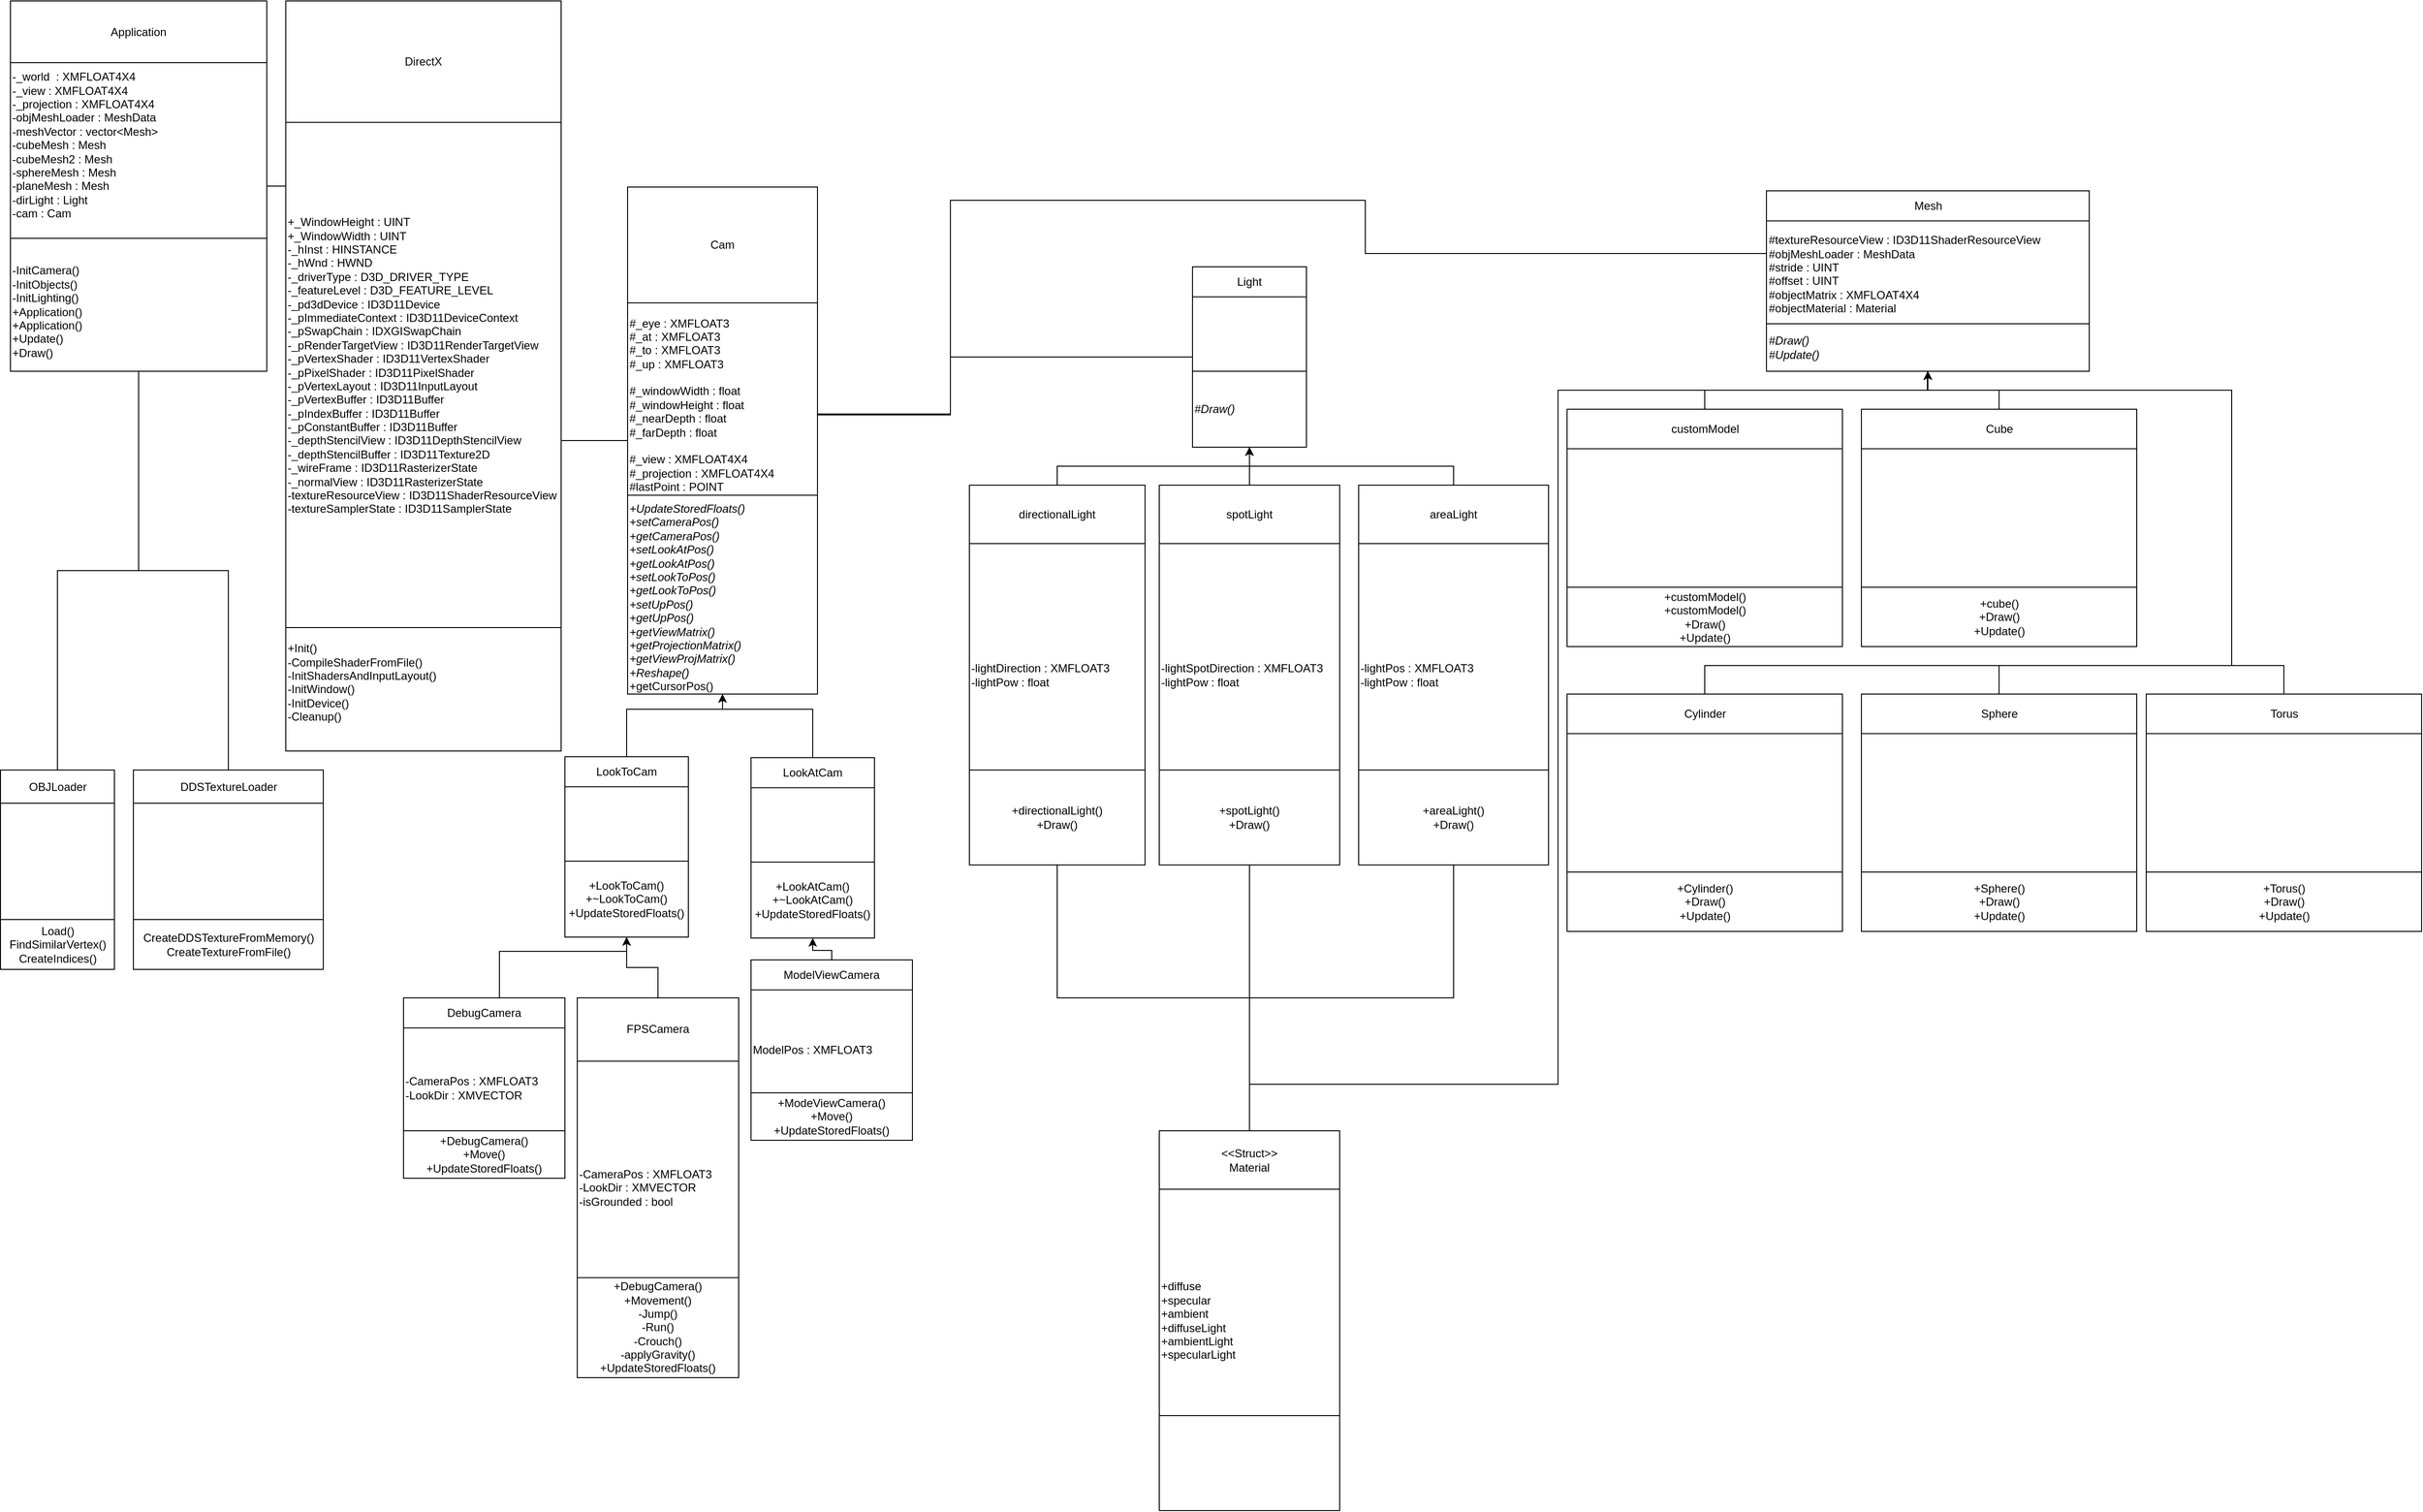 <mxfile version="12.2.3" type="device" pages="1"><diagram id="LLqWvEGZOglWhNDAQjaG" name="Page-1"><mxGraphModel dx="5723" dy="2089" grid="1" gridSize="10" guides="1" tooltips="1" connect="1" arrows="1" fold="1" page="1" pageScale="1" pageWidth="850" pageHeight="1100" math="0" shadow="0"><root><mxCell id="0"/><mxCell id="1" parent="0"/><mxCell id="8TOw1FQg_ZJDElLwQQZe-9" value="" style="group" parent="1" vertex="1" connectable="0"><mxGeometry x="-710.5" y="820" width="200" height="210" as="geometry"/></mxCell><mxCell id="8TOw1FQg_ZJDElLwQQZe-10" value="" style="rounded=0;whiteSpace=wrap;html=1;align=left;" parent="8TOw1FQg_ZJDElLwQQZe-9" vertex="1"><mxGeometry width="200" height="210" as="geometry"/></mxCell><mxCell id="8TOw1FQg_ZJDElLwQQZe-11" value="DDSTextureLoader" style="rounded=0;whiteSpace=wrap;html=1;" parent="8TOw1FQg_ZJDElLwQQZe-9" vertex="1"><mxGeometry width="200" height="35.0" as="geometry"/></mxCell><mxCell id="8TOw1FQg_ZJDElLwQQZe-12" value="CreateDDSTextureFromMemory()&lt;br&gt;CreateTextureFromFile()" style="rounded=0;whiteSpace=wrap;html=1;" parent="8TOw1FQg_ZJDElLwQQZe-9" vertex="1"><mxGeometry y="157.5" width="200" height="52.5" as="geometry"/></mxCell><mxCell id="8TOw1FQg_ZJDElLwQQZe-13" value="" style="group" parent="1" vertex="1" connectable="0"><mxGeometry x="-850.5" y="820" width="120" height="210" as="geometry"/></mxCell><mxCell id="8TOw1FQg_ZJDElLwQQZe-14" value="" style="rounded=0;whiteSpace=wrap;html=1;align=left;" parent="8TOw1FQg_ZJDElLwQQZe-13" vertex="1"><mxGeometry width="120" height="210.0" as="geometry"/></mxCell><mxCell id="8TOw1FQg_ZJDElLwQQZe-15" value="OBJLoader" style="rounded=0;whiteSpace=wrap;html=1;" parent="8TOw1FQg_ZJDElLwQQZe-13" vertex="1"><mxGeometry width="120" height="35" as="geometry"/></mxCell><mxCell id="8TOw1FQg_ZJDElLwQQZe-16" value="Load()&lt;br&gt;FindSimilarVertex()&lt;br&gt;CreateIndices()" style="rounded=0;whiteSpace=wrap;html=1;" parent="8TOw1FQg_ZJDElLwQQZe-13" vertex="1"><mxGeometry y="157.5" width="120" height="52.5" as="geometry"/></mxCell><mxCell id="8TOw1FQg_ZJDElLwQQZe-21" value="" style="group;verticalAlign=top;" parent="1" vertex="1" connectable="0"><mxGeometry x="405" y="290" width="120" height="190" as="geometry"/></mxCell><mxCell id="8TOw1FQg_ZJDElLwQQZe-22" value="" style="rounded=0;whiteSpace=wrap;html=1;align=left;" parent="8TOw1FQg_ZJDElLwQQZe-21" vertex="1"><mxGeometry width="120" height="190" as="geometry"/></mxCell><mxCell id="8TOw1FQg_ZJDElLwQQZe-23" value="Light" style="rounded=0;whiteSpace=wrap;html=1;" parent="8TOw1FQg_ZJDElLwQQZe-21" vertex="1"><mxGeometry width="120" height="31.667" as="geometry"/></mxCell><mxCell id="8TOw1FQg_ZJDElLwQQZe-24" value="&lt;i&gt;#Draw()&lt;/i&gt;" style="rounded=0;whiteSpace=wrap;html=1;align=left;" parent="8TOw1FQg_ZJDElLwQQZe-21" vertex="1"><mxGeometry y="110" width="120" height="80" as="geometry"/></mxCell><mxCell id="8TOw1FQg_ZJDElLwQQZe-25" value="" style="group;verticalAlign=top;" parent="1" vertex="1" connectable="0"><mxGeometry x="1009.5" y="210" width="340" height="190" as="geometry"/></mxCell><mxCell id="8TOw1FQg_ZJDElLwQQZe-26" value="&lt;div&gt;#textureResourceView : ID3D11ShaderResourceView&lt;/div&gt;&lt;div&gt;#objMeshLoader : MeshData&lt;/div&gt;&lt;div&gt;#stride : UINT&lt;/div&gt;&lt;div&gt;#offset : UINT&lt;/div&gt;&lt;div&gt;#objectMatrix : XMFLOAT4X4&lt;/div&gt;&lt;div&gt;#objectMaterial : Material&lt;/div&gt;&lt;div&gt;&lt;br style=&quot;white-space: normal&quot;&gt;&lt;/div&gt;" style="rounded=0;whiteSpace=wrap;html=1;align=left;" parent="8TOw1FQg_ZJDElLwQQZe-25" vertex="1"><mxGeometry width="340" height="190" as="geometry"/></mxCell><mxCell id="8TOw1FQg_ZJDElLwQQZe-27" value="Mesh" style="rounded=0;whiteSpace=wrap;html=1;" parent="8TOw1FQg_ZJDElLwQQZe-25" vertex="1"><mxGeometry width="340" height="31.667" as="geometry"/></mxCell><mxCell id="8TOw1FQg_ZJDElLwQQZe-28" value="&lt;i&gt;#Draw()&lt;br&gt;#Update()&lt;/i&gt;" style="rounded=0;whiteSpace=wrap;html=1;align=left;" parent="8TOw1FQg_ZJDElLwQQZe-25" vertex="1"><mxGeometry y="140" width="340" height="50" as="geometry"/></mxCell><mxCell id="8TOw1FQg_ZJDElLwQQZe-29" value="" style="group;align=left;" parent="1" vertex="1" connectable="0"><mxGeometry x="799.5" y="440" width="290" height="250" as="geometry"/></mxCell><mxCell id="8TOw1FQg_ZJDElLwQQZe-30" value="&lt;div&gt;&lt;br&gt;&lt;/div&gt;" style="rounded=0;whiteSpace=wrap;html=1;align=left;" parent="8TOw1FQg_ZJDElLwQQZe-29" vertex="1"><mxGeometry width="290" height="250.0" as="geometry"/></mxCell><mxCell id="8TOw1FQg_ZJDElLwQQZe-31" value="customModel" style="rounded=0;whiteSpace=wrap;html=1;" parent="8TOw1FQg_ZJDElLwQQZe-29" vertex="1"><mxGeometry width="290" height="41.667" as="geometry"/></mxCell><mxCell id="8TOw1FQg_ZJDElLwQQZe-32" value="&lt;div&gt;+customModel()&lt;/div&gt;&lt;div&gt;+customModel()&lt;/div&gt;&lt;div&gt;+Draw()&lt;/div&gt;&lt;div&gt;+Update()&lt;/div&gt;" style="rounded=0;whiteSpace=wrap;html=1;" parent="8TOw1FQg_ZJDElLwQQZe-29" vertex="1"><mxGeometry y="187.5" width="290" height="62.5" as="geometry"/></mxCell><mxCell id="8TOw1FQg_ZJDElLwQQZe-45" value="" style="group;verticalAlign=top;align=left;horizontal=1;" parent="1" vertex="1" connectable="0"><mxGeometry x="170" y="520" width="185" height="400" as="geometry"/></mxCell><mxCell id="8TOw1FQg_ZJDElLwQQZe-46" value="&lt;div&gt;-lightDirection : XMFLOAT3&lt;/div&gt;&lt;div&gt;-lightPow : float&lt;/div&gt;" style="rounded=0;whiteSpace=wrap;html=1;align=left;" parent="8TOw1FQg_ZJDElLwQQZe-45" vertex="1"><mxGeometry width="185" height="400.0" as="geometry"/></mxCell><mxCell id="8TOw1FQg_ZJDElLwQQZe-47" value="directionalLight" style="rounded=0;whiteSpace=wrap;html=1;" parent="8TOw1FQg_ZJDElLwQQZe-45" vertex="1"><mxGeometry width="185" height="61.538" as="geometry"/></mxCell><mxCell id="8TOw1FQg_ZJDElLwQQZe-48" value="+directionalLight()&lt;br&gt;+Draw()" style="rounded=0;whiteSpace=wrap;html=1;" parent="8TOw1FQg_ZJDElLwQQZe-45" vertex="1"><mxGeometry y="300" width="185" height="100.0" as="geometry"/></mxCell><mxCell id="8TOw1FQg_ZJDElLwQQZe-57" value="" style="group;align=left;labelPosition=left;verticalLabelPosition=middle;verticalAlign=top;" parent="1" vertex="1" connectable="0"><mxGeometry x="-840" y="10" width="270" height="390" as="geometry"/></mxCell><mxCell id="8TOw1FQg_ZJDElLwQQZe-58" value="&lt;div style=&quot;white-space: normal&quot;&gt;&lt;div&gt;&lt;br&gt;&lt;/div&gt;&lt;div&gt;-_world&amp;nbsp; : XMFLOAT4X4&lt;/div&gt;&lt;div&gt;-_view : XMFLOAT4X4&lt;/div&gt;&lt;div&gt;-_projection : XMFLOAT4X4&lt;/div&gt;&lt;div&gt;-objMeshLoader : MeshData&lt;/div&gt;&lt;div&gt;-meshVector : vector&amp;lt;Mesh&amp;gt;&lt;/div&gt;&lt;div&gt;-cubeMesh : Mesh&lt;/div&gt;&lt;div&gt;-cubeMesh2 : Mesh&lt;/div&gt;&lt;div&gt;-sphereMesh : Mesh&lt;/div&gt;&lt;div&gt;-planeMesh : Mesh&lt;/div&gt;&lt;div&gt;-dirLight : Light&lt;/div&gt;&lt;div&gt;-cam : Cam&lt;/div&gt;&lt;div&gt;&lt;br&gt;&lt;/div&gt;&lt;div&gt;&lt;br&gt;&lt;/div&gt;&lt;div&gt;&lt;br&gt;&lt;/div&gt;&lt;div&gt;&lt;br&gt;&lt;/div&gt;&lt;div&gt;&lt;br&gt;&lt;/div&gt;&lt;div&gt;&lt;br&gt;&lt;/div&gt;&lt;div&gt;&lt;br&gt;&lt;/div&gt;&lt;/div&gt;" style="rounded=0;whiteSpace=wrap;html=1;align=left;" parent="8TOw1FQg_ZJDElLwQQZe-57" vertex="1"><mxGeometry width="270" height="390.0" as="geometry"/></mxCell><mxCell id="8TOw1FQg_ZJDElLwQQZe-59" value="Application" style="rounded=0;whiteSpace=wrap;html=1;" parent="8TOw1FQg_ZJDElLwQQZe-57" vertex="1"><mxGeometry width="270" height="65.0" as="geometry"/></mxCell><mxCell id="8TOw1FQg_ZJDElLwQQZe-60" value="&lt;div style=&quot;white-space: normal&quot;&gt;&lt;br&gt;&lt;/div&gt;&lt;div style=&quot;white-space: normal&quot;&gt;-InitCamera()&lt;/div&gt;&lt;div style=&quot;white-space: normal&quot;&gt;-InitObjects()&lt;/div&gt;&lt;div style=&quot;white-space: normal&quot;&gt;-InitLighting()&lt;/div&gt;&lt;div style=&quot;white-space: normal&quot;&gt;+Application()&lt;/div&gt;&lt;div style=&quot;white-space: normal&quot;&gt;+Application()&lt;/div&gt;&lt;div style=&quot;white-space: normal&quot;&gt;+Update()&lt;/div&gt;&lt;div style=&quot;white-space: normal&quot;&gt;+Draw()&lt;/div&gt;" style="rounded=0;whiteSpace=wrap;html=1;align=left;" parent="8TOw1FQg_ZJDElLwQQZe-57" vertex="1"><mxGeometry y="250" width="270" height="140" as="geometry"/></mxCell><mxCell id="8TOw1FQg_ZJDElLwQQZe-64" value="" style="group;align=left;" parent="1" vertex="1" connectable="0"><mxGeometry x="1109.5" y="440" width="290" height="250" as="geometry"/></mxCell><mxCell id="8TOw1FQg_ZJDElLwQQZe-65" value="&lt;div&gt;&lt;br&gt;&lt;/div&gt;" style="rounded=0;whiteSpace=wrap;html=1;align=left;" parent="8TOw1FQg_ZJDElLwQQZe-64" vertex="1"><mxGeometry width="290" height="250.0" as="geometry"/></mxCell><mxCell id="8TOw1FQg_ZJDElLwQQZe-66" value="Cube" style="rounded=0;whiteSpace=wrap;html=1;" parent="8TOw1FQg_ZJDElLwQQZe-64" vertex="1"><mxGeometry width="290" height="41.667" as="geometry"/></mxCell><mxCell id="8TOw1FQg_ZJDElLwQQZe-67" value="&lt;div&gt;+cube()&lt;/div&gt;&lt;div&gt;+Draw()&lt;/div&gt;&lt;div&gt;+Update()&lt;/div&gt;" style="rounded=0;whiteSpace=wrap;html=1;" parent="8TOw1FQg_ZJDElLwQQZe-64" vertex="1"><mxGeometry y="187.5" width="290" height="62.5" as="geometry"/></mxCell><mxCell id="8TOw1FQg_ZJDElLwQQZe-68" value="" style="group;align=left;" parent="1" vertex="1" connectable="0"><mxGeometry x="799.5" y="740" width="290" height="250" as="geometry"/></mxCell><mxCell id="8TOw1FQg_ZJDElLwQQZe-69" value="&lt;div&gt;&lt;br&gt;&lt;/div&gt;" style="rounded=0;whiteSpace=wrap;html=1;align=left;" parent="8TOw1FQg_ZJDElLwQQZe-68" vertex="1"><mxGeometry width="290" height="250.0" as="geometry"/></mxCell><mxCell id="8TOw1FQg_ZJDElLwQQZe-70" value="Cylinder" style="rounded=0;whiteSpace=wrap;html=1;" parent="8TOw1FQg_ZJDElLwQQZe-68" vertex="1"><mxGeometry width="290" height="41.667" as="geometry"/></mxCell><mxCell id="8TOw1FQg_ZJDElLwQQZe-71" value="&lt;div&gt;+Cylinder()&lt;/div&gt;&lt;div&gt;+Draw()&lt;/div&gt;&lt;div&gt;+Update()&lt;/div&gt;" style="rounded=0;whiteSpace=wrap;html=1;" parent="8TOw1FQg_ZJDElLwQQZe-68" vertex="1"><mxGeometry y="187.5" width="290" height="62.5" as="geometry"/></mxCell><mxCell id="8TOw1FQg_ZJDElLwQQZe-72" value="" style="group;align=left;" parent="1" vertex="1" connectable="0"><mxGeometry x="1109.5" y="740" width="290" height="250" as="geometry"/></mxCell><mxCell id="8TOw1FQg_ZJDElLwQQZe-73" value="&lt;div&gt;&lt;br&gt;&lt;/div&gt;" style="rounded=0;whiteSpace=wrap;html=1;align=left;" parent="8TOw1FQg_ZJDElLwQQZe-72" vertex="1"><mxGeometry width="290" height="250.0" as="geometry"/></mxCell><mxCell id="8TOw1FQg_ZJDElLwQQZe-74" value="Sphere" style="rounded=0;whiteSpace=wrap;html=1;" parent="8TOw1FQg_ZJDElLwQQZe-72" vertex="1"><mxGeometry width="290" height="41.667" as="geometry"/></mxCell><mxCell id="8TOw1FQg_ZJDElLwQQZe-75" value="&lt;div&gt;+Sphere()&lt;/div&gt;&lt;div&gt;+Draw()&lt;/div&gt;&lt;div&gt;+Update()&lt;/div&gt;" style="rounded=0;whiteSpace=wrap;html=1;" parent="8TOw1FQg_ZJDElLwQQZe-72" vertex="1"><mxGeometry y="187.5" width="290" height="62.5" as="geometry"/></mxCell><mxCell id="8TOw1FQg_ZJDElLwQQZe-76" value="" style="group;align=left;" parent="1" vertex="1" connectable="0"><mxGeometry x="1409.5" y="740" width="290" height="250" as="geometry"/></mxCell><mxCell id="8TOw1FQg_ZJDElLwQQZe-77" value="&lt;div&gt;&lt;br&gt;&lt;/div&gt;" style="rounded=0;whiteSpace=wrap;html=1;align=left;" parent="8TOw1FQg_ZJDElLwQQZe-76" vertex="1"><mxGeometry width="290" height="250.0" as="geometry"/></mxCell><mxCell id="8TOw1FQg_ZJDElLwQQZe-78" value="Torus" style="rounded=0;whiteSpace=wrap;html=1;" parent="8TOw1FQg_ZJDElLwQQZe-76" vertex="1"><mxGeometry width="290" height="41.667" as="geometry"/></mxCell><mxCell id="8TOw1FQg_ZJDElLwQQZe-79" value="&lt;div&gt;+Torus()&lt;/div&gt;&lt;div&gt;+Draw()&lt;/div&gt;&lt;div&gt;+Update()&lt;/div&gt;" style="rounded=0;whiteSpace=wrap;html=1;" parent="8TOw1FQg_ZJDElLwQQZe-76" vertex="1"><mxGeometry y="187.5" width="290" height="62.5" as="geometry"/></mxCell><mxCell id="7huHL341F0Xt8SIH99so-11" style="edgeStyle=orthogonalEdgeStyle;rounded=0;orthogonalLoop=1;jettySize=auto;html=1;exitX=0.5;exitY=0;exitDx=0;exitDy=0;entryX=0.5;entryY=1;entryDx=0;entryDy=0;endArrow=classic;endFill=1;" parent="1" source="8TOw1FQg_ZJDElLwQQZe-47" target="8TOw1FQg_ZJDElLwQQZe-24" edge="1"><mxGeometry relative="1" as="geometry"/></mxCell><mxCell id="7huHL341F0Xt8SIH99so-20" style="edgeStyle=orthogonalEdgeStyle;rounded=0;orthogonalLoop=1;jettySize=auto;html=1;exitX=0.5;exitY=0;exitDx=0;exitDy=0;entryX=0.5;entryY=1;entryDx=0;entryDy=0;endArrow=classic;endFill=1;" parent="1" source="8TOw1FQg_ZJDElLwQQZe-31" target="8TOw1FQg_ZJDElLwQQZe-28" edge="1"><mxGeometry relative="1" as="geometry"/></mxCell><mxCell id="7huHL341F0Xt8SIH99so-21" style="edgeStyle=orthogonalEdgeStyle;rounded=0;orthogonalLoop=1;jettySize=auto;html=1;exitX=0.5;exitY=0;exitDx=0;exitDy=0;entryX=0.5;entryY=1;entryDx=0;entryDy=0;endArrow=classic;endFill=1;" parent="1" source="8TOw1FQg_ZJDElLwQQZe-66" target="8TOw1FQg_ZJDElLwQQZe-28" edge="1"><mxGeometry relative="1" as="geometry"/></mxCell><mxCell id="7huHL341F0Xt8SIH99so-22" style="edgeStyle=orthogonalEdgeStyle;rounded=0;orthogonalLoop=1;jettySize=auto;html=1;exitX=0.5;exitY=0;exitDx=0;exitDy=0;entryX=0.5;entryY=1;entryDx=0;entryDy=0;endArrow=classic;endFill=1;" parent="1" source="8TOw1FQg_ZJDElLwQQZe-70" target="8TOw1FQg_ZJDElLwQQZe-28" edge="1"><mxGeometry relative="1" as="geometry"><Array as="points"><mxPoint x="944.5" y="710"/><mxPoint x="1499.5" y="710"/><mxPoint x="1499.5" y="420"/><mxPoint x="1179.5" y="420"/></Array></mxGeometry></mxCell><mxCell id="7huHL341F0Xt8SIH99so-23" style="edgeStyle=orthogonalEdgeStyle;rounded=0;orthogonalLoop=1;jettySize=auto;html=1;exitX=0.5;exitY=0;exitDx=0;exitDy=0;entryX=0.5;entryY=1;entryDx=0;entryDy=0;endArrow=classic;endFill=1;" parent="1" source="8TOw1FQg_ZJDElLwQQZe-74" target="8TOw1FQg_ZJDElLwQQZe-28" edge="1"><mxGeometry relative="1" as="geometry"><Array as="points"><mxPoint x="1254.5" y="710"/><mxPoint x="1499.5" y="710"/><mxPoint x="1499.5" y="420"/><mxPoint x="1179.5" y="420"/></Array></mxGeometry></mxCell><mxCell id="7huHL341F0Xt8SIH99so-24" style="edgeStyle=orthogonalEdgeStyle;rounded=0;orthogonalLoop=1;jettySize=auto;html=1;exitX=0.5;exitY=0;exitDx=0;exitDy=0;entryX=0.5;entryY=1;entryDx=0;entryDy=0;endArrow=classic;endFill=1;" parent="1" source="8TOw1FQg_ZJDElLwQQZe-78" target="8TOw1FQg_ZJDElLwQQZe-28" edge="1"><mxGeometry relative="1" as="geometry"><Array as="points"><mxPoint x="1554.5" y="710"/><mxPoint x="1499.5" y="710"/><mxPoint x="1499.5" y="420"/><mxPoint x="1179.5" y="420"/></Array></mxGeometry></mxCell><mxCell id="OB9kVpYWqF-p_mH4IcaL-1" value="" style="group;verticalAlign=top;align=left;horizontal=1;" vertex="1" connectable="0" parent="1"><mxGeometry x="370" y="520" width="190" height="400" as="geometry"/></mxCell><mxCell id="OB9kVpYWqF-p_mH4IcaL-2" value="&lt;div&gt;-lightSpotDirection : XMFLOAT3&lt;/div&gt;&lt;div&gt;-lightPow : float&lt;/div&gt;" style="rounded=0;whiteSpace=wrap;html=1;align=left;" vertex="1" parent="OB9kVpYWqF-p_mH4IcaL-1"><mxGeometry width="190" height="400.0" as="geometry"/></mxCell><mxCell id="OB9kVpYWqF-p_mH4IcaL-3" value="spotLight" style="rounded=0;whiteSpace=wrap;html=1;" vertex="1" parent="OB9kVpYWqF-p_mH4IcaL-1"><mxGeometry width="190" height="61.538" as="geometry"/></mxCell><mxCell id="OB9kVpYWqF-p_mH4IcaL-4" value="+spotLight()&lt;br&gt;+Draw()" style="rounded=0;whiteSpace=wrap;html=1;" vertex="1" parent="OB9kVpYWqF-p_mH4IcaL-1"><mxGeometry y="300" width="190" height="100.0" as="geometry"/></mxCell><mxCell id="OB9kVpYWqF-p_mH4IcaL-5" value="" style="group;verticalAlign=top;align=left;horizontal=1;" vertex="1" connectable="0" parent="1"><mxGeometry x="580" y="520" width="200" height="400" as="geometry"/></mxCell><mxCell id="OB9kVpYWqF-p_mH4IcaL-6" value="&lt;div&gt;-lightPos : XMFLOAT3&lt;/div&gt;&lt;div&gt;-lightPow : float&lt;/div&gt;" style="rounded=0;whiteSpace=wrap;html=1;align=left;" vertex="1" parent="OB9kVpYWqF-p_mH4IcaL-5"><mxGeometry width="200" height="400.0" as="geometry"/></mxCell><mxCell id="OB9kVpYWqF-p_mH4IcaL-7" value="areaLight" style="rounded=0;whiteSpace=wrap;html=1;" vertex="1" parent="OB9kVpYWqF-p_mH4IcaL-5"><mxGeometry width="200" height="61.538" as="geometry"/></mxCell><mxCell id="OB9kVpYWqF-p_mH4IcaL-8" value="+areaLight()&lt;br&gt;+Draw()" style="rounded=0;whiteSpace=wrap;html=1;" vertex="1" parent="OB9kVpYWqF-p_mH4IcaL-5"><mxGeometry y="300" width="200" height="100.0" as="geometry"/></mxCell><mxCell id="OB9kVpYWqF-p_mH4IcaL-9" style="edgeStyle=orthogonalEdgeStyle;rounded=0;orthogonalLoop=1;jettySize=auto;html=1;exitX=0.5;exitY=0;exitDx=0;exitDy=0;entryX=0.5;entryY=1;entryDx=0;entryDy=0;" edge="1" parent="1" source="OB9kVpYWqF-p_mH4IcaL-3" target="8TOw1FQg_ZJDElLwQQZe-24"><mxGeometry relative="1" as="geometry"/></mxCell><mxCell id="OB9kVpYWqF-p_mH4IcaL-10" style="edgeStyle=orthogonalEdgeStyle;rounded=0;orthogonalLoop=1;jettySize=auto;html=1;exitX=0.5;exitY=0;exitDx=0;exitDy=0;entryX=0.5;entryY=1;entryDx=0;entryDy=0;" edge="1" parent="1" source="OB9kVpYWqF-p_mH4IcaL-7" target="8TOw1FQg_ZJDElLwQQZe-24"><mxGeometry relative="1" as="geometry"/></mxCell><mxCell id="OB9kVpYWqF-p_mH4IcaL-11" value="" style="group;verticalAlign=top;align=left;horizontal=1;" vertex="1" connectable="0" parent="1"><mxGeometry x="370" y="1200" width="190" height="400" as="geometry"/></mxCell><mxCell id="OB9kVpYWqF-p_mH4IcaL-12" value="&lt;div&gt;+diffuse&lt;/div&gt;&lt;div&gt;+specular&lt;/div&gt;&lt;div&gt;+ambient&lt;/div&gt;&lt;div&gt;+diffuseLight&lt;/div&gt;&lt;div&gt;+ambientLight&lt;/div&gt;&lt;div&gt;+specularLight&lt;/div&gt;" style="rounded=0;whiteSpace=wrap;html=1;align=left;" vertex="1" parent="OB9kVpYWqF-p_mH4IcaL-11"><mxGeometry width="190" height="400.0" as="geometry"/></mxCell><mxCell id="OB9kVpYWqF-p_mH4IcaL-13" value="&amp;lt;&amp;lt;Struct&amp;gt;&amp;gt;&lt;br&gt;Material" style="rounded=0;whiteSpace=wrap;html=1;" vertex="1" parent="OB9kVpYWqF-p_mH4IcaL-11"><mxGeometry width="190" height="61.538" as="geometry"/></mxCell><mxCell id="OB9kVpYWqF-p_mH4IcaL-14" value="" style="rounded=0;whiteSpace=wrap;html=1;" vertex="1" parent="OB9kVpYWqF-p_mH4IcaL-11"><mxGeometry y="300" width="190" height="100.0" as="geometry"/></mxCell><mxCell id="OB9kVpYWqF-p_mH4IcaL-15" style="edgeStyle=orthogonalEdgeStyle;rounded=0;orthogonalLoop=1;jettySize=auto;html=1;exitX=0.5;exitY=1;exitDx=0;exitDy=0;entryX=0.5;entryY=0;entryDx=0;entryDy=0;endArrow=none;endFill=0;" edge="1" parent="1" source="8TOw1FQg_ZJDElLwQQZe-48" target="OB9kVpYWqF-p_mH4IcaL-13"><mxGeometry relative="1" as="geometry"/></mxCell><mxCell id="OB9kVpYWqF-p_mH4IcaL-18" style="edgeStyle=orthogonalEdgeStyle;rounded=0;orthogonalLoop=1;jettySize=auto;html=1;exitX=0.5;exitY=1;exitDx=0;exitDy=0;entryX=0.5;entryY=0;entryDx=0;entryDy=0;endArrow=none;endFill=0;" edge="1" parent="1" source="OB9kVpYWqF-p_mH4IcaL-8" target="OB9kVpYWqF-p_mH4IcaL-13"><mxGeometry relative="1" as="geometry"/></mxCell><mxCell id="7huHL341F0Xt8SIH99so-5" style="edgeStyle=orthogonalEdgeStyle;rounded=0;orthogonalLoop=1;jettySize=auto;html=1;exitX=1;exitY=0.5;exitDx=0;exitDy=0;entryX=0;entryY=0.5;entryDx=0;entryDy=0;endArrow=none;endFill=0;editable=1;movable=1;" parent="1" source="8TOw1FQg_ZJDElLwQQZe-58" target="8TOw1FQg_ZJDElLwQQZe-18" edge="1"><mxGeometry relative="1" as="geometry"/></mxCell><mxCell id="7huHL341F0Xt8SIH99so-12" style="edgeStyle=orthogonalEdgeStyle;rounded=0;orthogonalLoop=1;jettySize=auto;html=1;exitX=1;exitY=0.5;exitDx=0;exitDy=0;entryX=0;entryY=0.5;entryDx=0;entryDy=0;endArrow=none;endFill=0;editable=1;movable=1;" parent="1" source="8TOw1FQg_ZJDElLwQQZe-18" target="8TOw1FQg_ZJDElLwQQZe-22" edge="1"><mxGeometry relative="1" as="geometry"><Array as="points"><mxPoint x="150" y="445"/><mxPoint x="150" y="385"/></Array></mxGeometry></mxCell><mxCell id="7huHL341F0Xt8SIH99so-13" style="edgeStyle=orthogonalEdgeStyle;rounded=0;orthogonalLoop=1;jettySize=auto;html=1;exitX=1;exitY=0.5;exitDx=0;exitDy=0;entryX=0;entryY=0.5;entryDx=0;entryDy=0;endArrow=none;endFill=0;editable=1;movable=1;" parent="1" source="8TOw1FQg_ZJDElLwQQZe-18" target="8TOw1FQg_ZJDElLwQQZe-26" edge="1"><mxGeometry relative="1" as="geometry"><Array as="points"><mxPoint x="150" y="446"/><mxPoint x="150" y="220"/><mxPoint x="587" y="220"/><mxPoint x="587" y="276"/></Array></mxGeometry></mxCell><mxCell id="8TOw1FQg_ZJDElLwQQZe-63" value="" style="group" parent="1" vertex="1" connectable="0"><mxGeometry x="-190" y="206" width="200" height="534" as="geometry"/></mxCell><mxCell id="8TOw1FQg_ZJDElLwQQZe-18" value="&lt;div&gt;&lt;br&gt;&lt;/div&gt;&lt;div&gt;&lt;br&gt;&lt;/div&gt;&lt;div&gt;&lt;br&gt;&lt;/div&gt;&lt;div&gt;&lt;br&gt;&lt;/div&gt;&lt;div&gt;&lt;br&gt;&lt;/div&gt;&lt;div&gt;&lt;br&gt;&lt;/div&gt;&lt;div&gt;&lt;br&gt;&lt;/div&gt;&lt;div&gt;&lt;br&gt;&lt;/div&gt;&lt;div&gt;&lt;br&gt;&lt;/div&gt;&lt;div&gt;&lt;span&gt;#_eye : XMFLOAT3&lt;/span&gt;&lt;br&gt;&lt;/div&gt;&lt;div&gt;#_at : XMFLOAT3&lt;/div&gt;&lt;div&gt;#_to : XMFLOAT3&lt;/div&gt;&lt;div&gt;#_up : XMFLOAT3&lt;/div&gt;&lt;div&gt;&lt;br&gt;&lt;/div&gt;&lt;div&gt;#_windowWidth : float&lt;/div&gt;&lt;div&gt;#_windowHeight : float&lt;/div&gt;&lt;div&gt;#_nearDepth : float&amp;nbsp;&lt;/div&gt;&lt;div&gt;#_farDepth : float&amp;nbsp;&lt;/div&gt;&lt;div&gt;&lt;br&gt;&lt;/div&gt;&lt;div&gt;#_view : XMFLOAT4X4&lt;/div&gt;&lt;div&gt;#_projection : XMFLOAT4X4&lt;/div&gt;&lt;div&gt;#lastPoint : POINT&lt;br&gt;&lt;/div&gt;" style="rounded=0;whiteSpace=wrap;html=1;align=left;verticalAlign=top;" parent="8TOw1FQg_ZJDElLwQQZe-63" vertex="1"><mxGeometry width="200" height="534" as="geometry"/></mxCell><mxCell id="8TOw1FQg_ZJDElLwQQZe-19" value="Cam" style="rounded=0;whiteSpace=wrap;html=1;" parent="8TOw1FQg_ZJDElLwQQZe-63" vertex="1"><mxGeometry width="200" height="121.963" as="geometry"/></mxCell><mxCell id="8TOw1FQg_ZJDElLwQQZe-20" value="&lt;div&gt;&lt;i&gt;+UpdateStoredFloats()&lt;/i&gt;&lt;br&gt;&lt;/div&gt;&lt;div&gt;&lt;i&gt;+setCameraPos()&lt;/i&gt;&lt;/div&gt;&lt;div&gt;&lt;i&gt;+getCameraPos()&lt;/i&gt;&lt;/div&gt;&lt;div&gt;&lt;i&gt;+setLookAtPos()&lt;/i&gt;&lt;/div&gt;&lt;div&gt;&lt;i&gt;+getLookAtPos()&lt;/i&gt;&lt;/div&gt;&lt;div&gt;&lt;i&gt;+setLookToPos()&lt;/i&gt;&lt;/div&gt;&lt;div&gt;&lt;i&gt;+getLookToPos()&lt;/i&gt;&lt;/div&gt;&lt;div&gt;&lt;i&gt;+setUpPos()&lt;/i&gt;&lt;/div&gt;&lt;div&gt;&lt;i&gt;+getUpPos()&lt;/i&gt;&lt;/div&gt;&lt;div&gt;&lt;i&gt;+getViewMatrix()&lt;/i&gt;&lt;/div&gt;&lt;div&gt;&lt;i&gt;+getProjectionMatrix()&lt;/i&gt;&lt;/div&gt;&lt;div&gt;&lt;i&gt;+getViewProjMatrix()&lt;/i&gt;&lt;/div&gt;&lt;div&gt;&lt;i&gt;+Reshape()&lt;/i&gt;&lt;/div&gt;&lt;div&gt;+getCursorPos()&lt;i&gt;&lt;br&gt;&lt;/i&gt;&lt;/div&gt;&lt;div&gt;&lt;br&gt;&lt;/div&gt;" style="rounded=0;whiteSpace=wrap;html=1;align=left;verticalAlign=top;" parent="8TOw1FQg_ZJDElLwQQZe-63" vertex="1"><mxGeometry y="324.588" width="200" height="209.412" as="geometry"/></mxCell><mxCell id="8TOw1FQg_ZJDElLwQQZe-53" value="" style="group" parent="1" vertex="1" connectable="0"><mxGeometry x="-256" y="806" width="130" height="190" as="geometry"/></mxCell><mxCell id="8TOw1FQg_ZJDElLwQQZe-54" value="" style="rounded=0;whiteSpace=wrap;html=1;align=left;" parent="8TOw1FQg_ZJDElLwQQZe-53" vertex="1"><mxGeometry width="130" height="190" as="geometry"/></mxCell><mxCell id="8TOw1FQg_ZJDElLwQQZe-55" value="LookToCam" style="rounded=0;whiteSpace=wrap;html=1;" parent="8TOw1FQg_ZJDElLwQQZe-53" vertex="1"><mxGeometry width="130" height="31.667" as="geometry"/></mxCell><mxCell id="8TOw1FQg_ZJDElLwQQZe-56" value="+LookToCam()&lt;br&gt;+~LookToCam()&lt;br&gt;+UpdateStoredFloats()" style="rounded=0;whiteSpace=wrap;html=1;" parent="8TOw1FQg_ZJDElLwQQZe-53" vertex="1"><mxGeometry y="110" width="130" height="80" as="geometry"/></mxCell><mxCell id="8TOw1FQg_ZJDElLwQQZe-49" value="" style="group" parent="1" vertex="1" connectable="0"><mxGeometry x="-60" y="807" width="130" height="190" as="geometry"/></mxCell><mxCell id="8TOw1FQg_ZJDElLwQQZe-50" value="" style="rounded=0;whiteSpace=wrap;html=1;align=left;" parent="8TOw1FQg_ZJDElLwQQZe-49" vertex="1"><mxGeometry width="130" height="190" as="geometry"/></mxCell><mxCell id="8TOw1FQg_ZJDElLwQQZe-51" value="LookAtCam" style="rounded=0;whiteSpace=wrap;html=1;" parent="8TOw1FQg_ZJDElLwQQZe-49" vertex="1"><mxGeometry width="130" height="31.667" as="geometry"/></mxCell><mxCell id="8TOw1FQg_ZJDElLwQQZe-52" value="+LookAtCam()&lt;br&gt;+~LookAtCam()&lt;br&gt;+UpdateStoredFloats()" style="rounded=0;whiteSpace=wrap;html=1;" parent="8TOw1FQg_ZJDElLwQQZe-49" vertex="1"><mxGeometry y="110" width="130" height="80" as="geometry"/></mxCell><mxCell id="7huHL341F0Xt8SIH99so-9" style="edgeStyle=orthogonalEdgeStyle;rounded=0;orthogonalLoop=1;jettySize=auto;html=1;exitX=0.5;exitY=0;exitDx=0;exitDy=0;entryX=0.5;entryY=1;entryDx=0;entryDy=0;endArrow=classic;endFill=1;editable=1;movable=1;" parent="1" source="8TOw1FQg_ZJDElLwQQZe-55" target="8TOw1FQg_ZJDElLwQQZe-20" edge="1"><mxGeometry relative="1" as="geometry"><Array as="points"><mxPoint x="-191" y="756"/><mxPoint x="-90" y="756"/></Array></mxGeometry></mxCell><mxCell id="7huHL341F0Xt8SIH99so-10" style="edgeStyle=orthogonalEdgeStyle;rounded=0;orthogonalLoop=1;jettySize=auto;html=1;exitX=0.5;exitY=0;exitDx=0;exitDy=0;entryX=0.5;entryY=1;entryDx=0;entryDy=0;endArrow=classic;endFill=1;editable=1;movable=1;" parent="1" source="8TOw1FQg_ZJDElLwQQZe-51" target="8TOw1FQg_ZJDElLwQQZe-20" edge="1"><mxGeometry relative="1" as="geometry"><Array as="points"><mxPoint x="5" y="756"/><mxPoint x="-90" y="756"/></Array></mxGeometry></mxCell><mxCell id="OB9kVpYWqF-p_mH4IcaL-23" value="" style="group" vertex="1" connectable="0" parent="1"><mxGeometry x="-426" y="1060" width="170" height="190" as="geometry"/></mxCell><mxCell id="OB9kVpYWqF-p_mH4IcaL-24" value="-CameraPos : XMFLOAT3&lt;br&gt;-LookDir : XMVECTOR&lt;br&gt;" style="rounded=0;whiteSpace=wrap;html=1;align=left;" vertex="1" parent="OB9kVpYWqF-p_mH4IcaL-23"><mxGeometry width="170" height="190" as="geometry"/></mxCell><mxCell id="OB9kVpYWqF-p_mH4IcaL-25" value="DebugCamera" style="rounded=0;whiteSpace=wrap;html=1;" vertex="1" parent="OB9kVpYWqF-p_mH4IcaL-23"><mxGeometry width="170" height="31.667" as="geometry"/></mxCell><mxCell id="OB9kVpYWqF-p_mH4IcaL-26" value="+DebugCamera()&lt;br&gt;+Move()&lt;br&gt;+UpdateStoredFloats()" style="rounded=0;whiteSpace=wrap;html=1;" vertex="1" parent="OB9kVpYWqF-p_mH4IcaL-23"><mxGeometry y="140" width="170" height="50" as="geometry"/></mxCell><mxCell id="OB9kVpYWqF-p_mH4IcaL-29" value="" style="group" vertex="1" connectable="0" parent="1"><mxGeometry x="-60" y="1020" width="170" height="190" as="geometry"/></mxCell><mxCell id="OB9kVpYWqF-p_mH4IcaL-30" value="ModelPos : XMFLOAT3" style="rounded=0;whiteSpace=wrap;html=1;align=left;" vertex="1" parent="OB9kVpYWqF-p_mH4IcaL-29"><mxGeometry width="170" height="190" as="geometry"/></mxCell><mxCell id="OB9kVpYWqF-p_mH4IcaL-31" value="ModelViewCamera" style="rounded=0;whiteSpace=wrap;html=1;" vertex="1" parent="OB9kVpYWqF-p_mH4IcaL-29"><mxGeometry width="170" height="31.667" as="geometry"/></mxCell><mxCell id="OB9kVpYWqF-p_mH4IcaL-32" value="+ModeViewCamera()&lt;br&gt;+Move()&lt;br&gt;+UpdateStoredFloats()" style="rounded=0;whiteSpace=wrap;html=1;" vertex="1" parent="OB9kVpYWqF-p_mH4IcaL-29"><mxGeometry y="140" width="170" height="50" as="geometry"/></mxCell><mxCell id="OB9kVpYWqF-p_mH4IcaL-33" style="edgeStyle=orthogonalEdgeStyle;rounded=0;orthogonalLoop=1;jettySize=auto;html=1;exitX=0.5;exitY=0;exitDx=0;exitDy=0;entryX=0.5;entryY=1;entryDx=0;entryDy=0;endArrow=classic;endFill=1;" edge="1" parent="1" source="OB9kVpYWqF-p_mH4IcaL-25" target="8TOw1FQg_ZJDElLwQQZe-56"><mxGeometry relative="1" as="geometry"><Array as="points"><mxPoint x="-325" y="1011"/><mxPoint x="-191" y="1011"/></Array></mxGeometry></mxCell><mxCell id="OB9kVpYWqF-p_mH4IcaL-34" style="edgeStyle=orthogonalEdgeStyle;rounded=0;orthogonalLoop=1;jettySize=auto;html=1;exitX=0.5;exitY=0;exitDx=0;exitDy=0;entryX=0.5;entryY=1;entryDx=0;entryDy=0;endArrow=classic;endFill=1;" edge="1" parent="1" source="OB9kVpYWqF-p_mH4IcaL-31" target="8TOw1FQg_ZJDElLwQQZe-52"><mxGeometry relative="1" as="geometry"><Array as="points"><mxPoint x="25" y="1010"/><mxPoint x="5" y="1010"/></Array></mxGeometry></mxCell><mxCell id="OB9kVpYWqF-p_mH4IcaL-41" value="" style="group" vertex="1" connectable="0" parent="1"><mxGeometry x="-243" y="1060" width="170" height="400" as="geometry"/></mxCell><mxCell id="OB9kVpYWqF-p_mH4IcaL-42" value="-CameraPos : XMFLOAT3&lt;br&gt;-LookDir : XMVECTOR&lt;br&gt;-isGrounded : bool" style="rounded=0;whiteSpace=wrap;html=1;align=left;" vertex="1" parent="OB9kVpYWqF-p_mH4IcaL-41"><mxGeometry width="170" height="400.0" as="geometry"/></mxCell><mxCell id="OB9kVpYWqF-p_mH4IcaL-43" value="FPSCamera" style="rounded=0;whiteSpace=wrap;html=1;" vertex="1" parent="OB9kVpYWqF-p_mH4IcaL-41"><mxGeometry width="170" height="66.667" as="geometry"/></mxCell><mxCell id="OB9kVpYWqF-p_mH4IcaL-44" value="+DebugCamera()&lt;br&gt;+Movement()&lt;br&gt;-Jump()&lt;br&gt;-Run()&lt;br&gt;-Crouch()&lt;br&gt;-applyGravity()&lt;br&gt;+UpdateStoredFloats()" style="rounded=0;whiteSpace=wrap;html=1;" vertex="1" parent="OB9kVpYWqF-p_mH4IcaL-41"><mxGeometry y="294.737" width="170" height="105.263" as="geometry"/></mxCell><mxCell id="OB9kVpYWqF-p_mH4IcaL-59" style="edgeStyle=orthogonalEdgeStyle;rounded=0;orthogonalLoop=1;jettySize=auto;html=1;exitX=0.5;exitY=0;exitDx=0;exitDy=0;entryX=0.5;entryY=1;entryDx=0;entryDy=0;endArrow=classic;endFill=1;" edge="1" parent="1" source="OB9kVpYWqF-p_mH4IcaL-43" target="8TOw1FQg_ZJDElLwQQZe-56"><mxGeometry relative="1" as="geometry"/></mxCell><mxCell id="OB9kVpYWqF-p_mH4IcaL-60" value="" style="group" vertex="1" connectable="0" parent="1"><mxGeometry x="-550" y="10" width="290" height="790" as="geometry"/></mxCell><mxCell id="OB9kVpYWqF-p_mH4IcaL-61" value="&lt;div style=&quot;white-space: normal&quot;&gt;+_WindowHeight : UINT&lt;/div&gt;&lt;div style=&quot;white-space: normal&quot;&gt;+_WindowWidth : UINT&lt;/div&gt;&lt;div style=&quot;white-space: normal&quot;&gt;&lt;div&gt;-_hInst : HINSTANCE&lt;br&gt;&lt;/div&gt;&lt;div&gt;-_hWnd : HWND&lt;/div&gt;&lt;div&gt;-_driverType : D3D_DRIVER_TYPE&lt;/div&gt;&lt;div&gt;-_featureLevel : D3D_FEATURE_LEVEL&lt;/div&gt;&lt;div&gt;-_pd3dDevice : ID3D11Device&lt;/div&gt;&lt;div&gt;-_pImmediateContext : ID3D11DeviceContext&lt;/div&gt;&lt;div&gt;-_pSwapChain : IDXGISwapChain&lt;/div&gt;&lt;div&gt;-_pRenderTargetView : ID3D11RenderTargetView&lt;/div&gt;&lt;div&gt;-_pVertexShader : ID3D11VertexShader&lt;/div&gt;&lt;div&gt;-_pPixelShader : ID3D11PixelShader&lt;/div&gt;&lt;div&gt;-_pVertexLayout : ID3D11InputLayout&lt;/div&gt;&lt;div&gt;-_pVertexBuffer : ID3D11Buffer&lt;/div&gt;&lt;div&gt;-_pIndexBuffer : ID3D11Buffer&lt;/div&gt;&lt;div&gt;-_pConstantBuffer : ID3D11Buffer&lt;/div&gt;&lt;div&gt;-_depthStencilView : ID3D11DepthStencilView&lt;/div&gt;&lt;div&gt;-_depthStencilBuffer : ID3D11Texture2D&lt;/div&gt;&lt;div&gt;-_wireFrame : ID3D11RasterizerState&lt;/div&gt;&lt;div&gt;-_normalView : ID3D11RasterizerState&lt;/div&gt;&lt;div&gt;&lt;div&gt;-textureResourceView : ID3D11ShaderResourceView&lt;/div&gt;&lt;div&gt;-textureSamplerState : ID3D11SamplerState&lt;/div&gt;&lt;/div&gt;&lt;/div&gt;" style="rounded=0;whiteSpace=wrap;html=1;align=left;" vertex="1" parent="OB9kVpYWqF-p_mH4IcaL-60"><mxGeometry width="290" height="767.192" as="geometry"/></mxCell><mxCell id="OB9kVpYWqF-p_mH4IcaL-62" value="DirectX" style="rounded=0;whiteSpace=wrap;html=1;" vertex="1" parent="OB9kVpYWqF-p_mH4IcaL-60"><mxGeometry width="290" height="127.865" as="geometry"/></mxCell><mxCell id="OB9kVpYWqF-p_mH4IcaL-63" value="+Init()&lt;br&gt;&lt;div&gt;-CompileShaderFromFile()&lt;/div&gt;&lt;div&gt;-InitShadersAndInputLayout()&lt;/div&gt;&lt;div&gt;&lt;div&gt;-InitWindow()&lt;/div&gt;&lt;div&gt;-InitDevice()&lt;/div&gt;&lt;div&gt;-Cleanup()&lt;br&gt;&lt;/div&gt;&lt;div&gt;&lt;br&gt;&lt;/div&gt;&lt;/div&gt;" style="rounded=0;whiteSpace=wrap;html=1;align=left;" vertex="1" parent="OB9kVpYWqF-p_mH4IcaL-60"><mxGeometry y="660" width="290" height="130" as="geometry"/></mxCell><mxCell id="OB9kVpYWqF-p_mH4IcaL-64" style="edgeStyle=orthogonalEdgeStyle;rounded=0;orthogonalLoop=1;jettySize=auto;html=1;exitX=0.5;exitY=0;exitDx=0;exitDy=0;entryX=0.5;entryY=1;entryDx=0;entryDy=0;endArrow=none;endFill=0;" edge="1" parent="1" source="8TOw1FQg_ZJDElLwQQZe-15" target="8TOw1FQg_ZJDElLwQQZe-60"><mxGeometry relative="1" as="geometry"/></mxCell><mxCell id="OB9kVpYWqF-p_mH4IcaL-65" style="edgeStyle=orthogonalEdgeStyle;rounded=0;orthogonalLoop=1;jettySize=auto;html=1;exitX=0.5;exitY=0;exitDx=0;exitDy=0;entryX=0.5;entryY=1;entryDx=0;entryDy=0;endArrow=none;endFill=0;" edge="1" parent="1" source="8TOw1FQg_ZJDElLwQQZe-11" target="8TOw1FQg_ZJDElLwQQZe-60"><mxGeometry relative="1" as="geometry"/></mxCell><mxCell id="OB9kVpYWqF-p_mH4IcaL-66" style="edgeStyle=orthogonalEdgeStyle;rounded=0;orthogonalLoop=1;jettySize=auto;html=1;exitX=0.5;exitY=0;exitDx=0;exitDy=0;entryX=0.5;entryY=1;entryDx=0;entryDy=0;endArrow=none;endFill=0;" edge="1" parent="1" source="OB9kVpYWqF-p_mH4IcaL-13" target="OB9kVpYWqF-p_mH4IcaL-4"><mxGeometry relative="1" as="geometry"/></mxCell><mxCell id="OB9kVpYWqF-p_mH4IcaL-67" style="edgeStyle=orthogonalEdgeStyle;rounded=0;orthogonalLoop=1;jettySize=auto;html=1;exitX=0.5;exitY=0;exitDx=0;exitDy=0;endArrow=none;endFill=0;" edge="1" parent="1" source="OB9kVpYWqF-p_mH4IcaL-13" target="8TOw1FQg_ZJDElLwQQZe-28"><mxGeometry relative="1" as="geometry"><Array as="points"><mxPoint x="790" y="1151"/><mxPoint x="790" y="420"/><mxPoint x="1179" y="420"/></Array></mxGeometry></mxCell></root></mxGraphModel></diagram></mxfile>